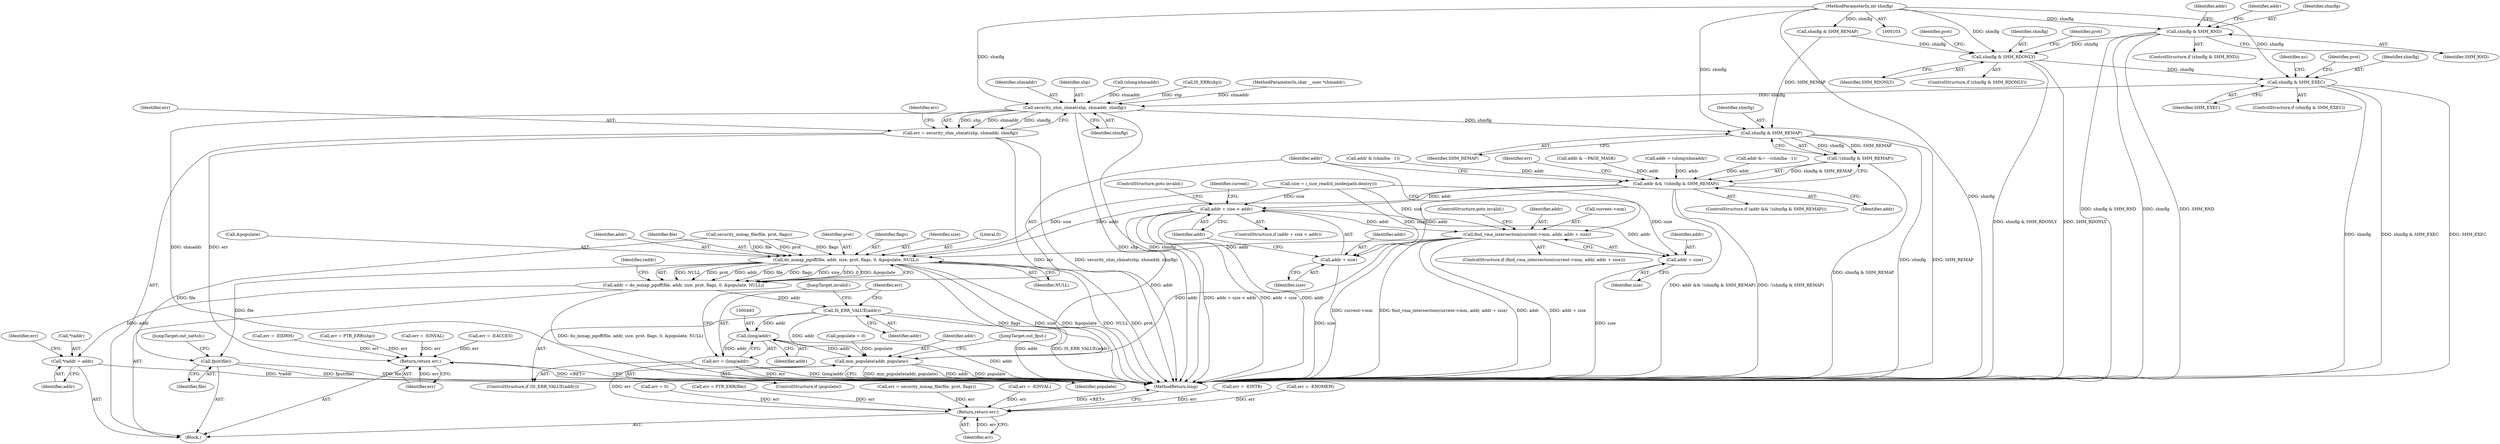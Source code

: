 digraph "1_linux_e1d35d4dc7f089e6c9c080d556feedf9c706f0c7@del" {
"1000151" [label="(Call,shmflg & SHM_RND)"];
"1000106" [label="(MethodParameterIn,int shmflg)"];
"1000182" [label="(Call,shmflg & SHM_RDONLY)"];
"1000213" [label="(Call,shmflg & SHM_EXEC)"];
"1000260" [label="(Call,security_shm_shmat(shp, shmaddr, shmflg))"];
"1000258" [label="(Call,err = security_shm_shmat(shp, shmaddr, shmflg))"];
"1000538" [label="(Return,return err;)"];
"1000433" [label="(Call,shmflg & SHM_REMAP)"];
"1000432" [label="(Call,!(shmflg & SHM_REMAP))"];
"1000430" [label="(Call,addr && !(shmflg & SHM_REMAP))"];
"1000442" [label="(Call,addr + size < addr)"];
"1000449" [label="(Call,find_vma_intersection(current->mm, addr, addr + size))"];
"1000460" [label="(Call,do_mmap_pgoff(file, addr, size, prot, flags, 0, &populate, NULL))"];
"1000458" [label="(Call,addr = do_mmap_pgoff(file, addr, size, prot, flags, 0, &populate, NULL))"];
"1000470" [label="(Call,*raddr = addr)"];
"1000478" [label="(Call,IS_ERR_VALUE(addr))"];
"1000482" [label="(Call,(long)addr)"];
"1000480" [label="(Call,err = (long)addr)"];
"1000533" [label="(Return,return err;)"];
"1000495" [label="(Call,mm_populate(addr, populate))"];
"1000499" [label="(Call,fput(file))"];
"1000454" [label="(Call,addr + size)"];
"1000443" [label="(Call,addr + size)"];
"1000454" [label="(Call,addr + size)"];
"1000262" [label="(Identifier,shmaddr)"];
"1000534" [label="(Identifier,err)"];
"1000424" [label="(Call,err = -EINTR)"];
"1000215" [label="(Identifier,SHM_EXEC)"];
"1000433" [label="(Call,shmflg & SHM_REMAP)"];
"1000470" [label="(Call,*raddr = addr)"];
"1000435" [label="(Identifier,SHM_REMAP)"];
"1000106" [label="(MethodParameterIn,int shmflg)"];
"1000123" [label="(Call,populate = 0)"];
"1000477" [label="(ControlStructure,if (IS_ERR_VALUE(addr)))"];
"1000153" [label="(Identifier,SHM_RND)"];
"1000467" [label="(Call,&populate)"];
"1000458" [label="(Call,addr = do_mmap_pgoff(file, addr, size, prot, flags, 0, &populate, NULL))"];
"1000540" [label="(MethodReturn,long)"];
"1000260" [label="(Call,security_shm_shmat(shp, shmaddr, shmflg))"];
"1000240" [label="(Call,err = PTR_ERR(shp))"];
"1000446" [label="(Identifier,addr)"];
"1000152" [label="(Identifier,shmflg)"];
"1000224" [label="(Identifier,ns)"];
"1000460" [label="(Call,do_mmap_pgoff(file, addr, size, prot, flags, 0, &populate, NULL))"];
"1000496" [label="(Identifier,addr)"];
"1000126" [label="(Call,err = -EINVAL)"];
"1000429" [label="(ControlStructure,if (addr && !(shmflg & SHM_REMAP)))"];
"1000183" [label="(Identifier,shmflg)"];
"1000500" [label="(Identifier,file)"];
"1000187" [label="(Identifier,prot)"];
"1000441" [label="(ControlStructure,if (addr + size < addr))"];
"1000438" [label="(Identifier,err)"];
"1000109" [label="(Block,)"];
"1000475" [label="(Identifier,err)"];
"1000317" [label="(Call,err = -ENOMEM)"];
"1000218" [label="(Identifier,prot)"];
"1000162" [label="(Call,addr & ~PAGE_MASK)"];
"1000408" [label="(Call,security_mmap_file(file, prot, flags))"];
"1000480" [label="(Call,err = (long)addr)"];
"1000457" [label="(ControlStructure,goto invalid;)"];
"1000214" [label="(Identifier,shmflg)"];
"1000304" [label="(Call,size = i_size_read(d_inode(path.dentry)))"];
"1000181" [label="(ControlStructure,if (shmflg & SHM_RDONLY))"];
"1000495" [label="(Call,mm_populate(addr, populate))"];
"1000459" [label="(Identifier,addr)"];
"1000445" [label="(Identifier,size)"];
"1000184" [label="(Identifier,SHM_RDONLY)"];
"1000261" [label="(Identifier,shp)"];
"1000472" [label="(Identifier,raddr)"];
"1000137" [label="(Call,addr = (ulong)shmaddr)"];
"1000485" [label="(JumpTarget,invalid:)"];
"1000462" [label="(Identifier,addr)"];
"1000198" [label="(Identifier,prot)"];
"1000453" [label="(Identifier,addr)"];
"1000154" [label="(Call,addr &= ~(shmlba - 1))"];
"1000479" [label="(Identifier,addr)"];
"1000444" [label="(Identifier,addr)"];
"1000501" [label="(JumpTarget,out_nattch:)"];
"1000493" [label="(ControlStructure,if (populate))"];
"1000473" [label="(Identifier,addr)"];
"1000538" [label="(Return,return err;)"];
"1000484" [label="(Identifier,addr)"];
"1000461" [label="(Identifier,file)"];
"1000497" [label="(Identifier,populate)"];
"1000259" [label="(Identifier,err)"];
"1000498" [label="(JumpTarget,out_fput:)"];
"1000450" [label="(Call,current->mm)"];
"1000163" [label="(Identifier,addr)"];
"1000474" [label="(Call,err = 0)"];
"1000464" [label="(Identifier,prot)"];
"1000351" [label="(Call,err = PTR_ERR(file))"];
"1000533" [label="(Return,return err;)"];
"1000150" [label="(ControlStructure,if (shmflg & SHM_RND))"];
"1000447" [label="(ControlStructure,goto invalid;)"];
"1000151" [label="(Call,shmflg & SHM_RND)"];
"1000245" [label="(Call,err = -EACCES)"];
"1000434" [label="(Identifier,shmflg)"];
"1000499" [label="(Call,fput(file))"];
"1000258" [label="(Call,err = security_shm_shmat(shp, shmaddr, shmflg))"];
"1000212" [label="(ControlStructure,if (shmflg & SHM_EXEC))"];
"1000481" [label="(Identifier,err)"];
"1000471" [label="(Call,*raddr)"];
"1000406" [label="(Call,err = security_mmap_file(file, prot, flags))"];
"1000139" [label="(Call,(ulong)shmaddr)"];
"1000430" [label="(Call,addr && !(shmflg & SHM_REMAP))"];
"1000265" [label="(Identifier,err)"];
"1000482" [label="(Call,(long)addr)"];
"1000174" [label="(Call,shmflg & SHM_REMAP)"];
"1000182" [label="(Call,shmflg & SHM_RDONLY)"];
"1000442" [label="(Call,addr + size < addr)"];
"1000437" [label="(Call,err = -EINVAL)"];
"1000478" [label="(Call,IS_ERR_VALUE(addr))"];
"1000432" [label="(Call,!(shmflg & SHM_REMAP))"];
"1000213" [label="(Call,shmflg & SHM_EXEC)"];
"1000449" [label="(Call,find_vma_intersection(current->mm, addr, addr + size))"];
"1000456" [label="(Identifier,size)"];
"1000455" [label="(Identifier,addr)"];
"1000539" [label="(Identifier,err)"];
"1000263" [label="(Identifier,shmflg)"];
"1000144" [label="(Call,addr & (shmlba - 1))"];
"1000465" [label="(Identifier,flags)"];
"1000463" [label="(Identifier,size)"];
"1000285" [label="(Call,err = -EIDRM)"];
"1000237" [label="(Call,IS_ERR(shp))"];
"1000105" [label="(MethodParameterIn,char __user *shmaddr)"];
"1000448" [label="(ControlStructure,if (find_vma_intersection(current->mm, addr, addr + size)))"];
"1000466" [label="(Literal,0)"];
"1000431" [label="(Identifier,addr)"];
"1000451" [label="(Identifier,current)"];
"1000469" [label="(Identifier,NULL)"];
"1000155" [label="(Identifier,addr)"];
"1000443" [label="(Call,addr + size)"];
"1000151" -> "1000150"  [label="AST: "];
"1000151" -> "1000153"  [label="CFG: "];
"1000152" -> "1000151"  [label="AST: "];
"1000153" -> "1000151"  [label="AST: "];
"1000155" -> "1000151"  [label="CFG: "];
"1000163" -> "1000151"  [label="CFG: "];
"1000151" -> "1000540"  [label="DDG: shmflg & SHM_RND"];
"1000151" -> "1000540"  [label="DDG: shmflg"];
"1000151" -> "1000540"  [label="DDG: SHM_RND"];
"1000106" -> "1000151"  [label="DDG: shmflg"];
"1000151" -> "1000182"  [label="DDG: shmflg"];
"1000106" -> "1000103"  [label="AST: "];
"1000106" -> "1000540"  [label="DDG: shmflg"];
"1000106" -> "1000174"  [label="DDG: shmflg"];
"1000106" -> "1000182"  [label="DDG: shmflg"];
"1000106" -> "1000213"  [label="DDG: shmflg"];
"1000106" -> "1000260"  [label="DDG: shmflg"];
"1000106" -> "1000433"  [label="DDG: shmflg"];
"1000182" -> "1000181"  [label="AST: "];
"1000182" -> "1000184"  [label="CFG: "];
"1000183" -> "1000182"  [label="AST: "];
"1000184" -> "1000182"  [label="AST: "];
"1000187" -> "1000182"  [label="CFG: "];
"1000198" -> "1000182"  [label="CFG: "];
"1000182" -> "1000540"  [label="DDG: shmflg & SHM_RDONLY"];
"1000182" -> "1000540"  [label="DDG: SHM_RDONLY"];
"1000174" -> "1000182"  [label="DDG: shmflg"];
"1000182" -> "1000213"  [label="DDG: shmflg"];
"1000213" -> "1000212"  [label="AST: "];
"1000213" -> "1000215"  [label="CFG: "];
"1000214" -> "1000213"  [label="AST: "];
"1000215" -> "1000213"  [label="AST: "];
"1000218" -> "1000213"  [label="CFG: "];
"1000224" -> "1000213"  [label="CFG: "];
"1000213" -> "1000540"  [label="DDG: shmflg"];
"1000213" -> "1000540"  [label="DDG: shmflg & SHM_EXEC"];
"1000213" -> "1000540"  [label="DDG: SHM_EXEC"];
"1000213" -> "1000260"  [label="DDG: shmflg"];
"1000260" -> "1000258"  [label="AST: "];
"1000260" -> "1000263"  [label="CFG: "];
"1000261" -> "1000260"  [label="AST: "];
"1000262" -> "1000260"  [label="AST: "];
"1000263" -> "1000260"  [label="AST: "];
"1000258" -> "1000260"  [label="CFG: "];
"1000260" -> "1000540"  [label="DDG: shmflg"];
"1000260" -> "1000540"  [label="DDG: shmaddr"];
"1000260" -> "1000540"  [label="DDG: shp"];
"1000260" -> "1000258"  [label="DDG: shp"];
"1000260" -> "1000258"  [label="DDG: shmaddr"];
"1000260" -> "1000258"  [label="DDG: shmflg"];
"1000237" -> "1000260"  [label="DDG: shp"];
"1000139" -> "1000260"  [label="DDG: shmaddr"];
"1000105" -> "1000260"  [label="DDG: shmaddr"];
"1000260" -> "1000433"  [label="DDG: shmflg"];
"1000258" -> "1000109"  [label="AST: "];
"1000259" -> "1000258"  [label="AST: "];
"1000265" -> "1000258"  [label="CFG: "];
"1000258" -> "1000540"  [label="DDG: err"];
"1000258" -> "1000540"  [label="DDG: security_shm_shmat(shp, shmaddr, shmflg)"];
"1000258" -> "1000538"  [label="DDG: err"];
"1000538" -> "1000109"  [label="AST: "];
"1000538" -> "1000539"  [label="CFG: "];
"1000539" -> "1000538"  [label="AST: "];
"1000540" -> "1000538"  [label="CFG: "];
"1000538" -> "1000540"  [label="DDG: <RET>"];
"1000539" -> "1000538"  [label="DDG: err"];
"1000285" -> "1000538"  [label="DDG: err"];
"1000126" -> "1000538"  [label="DDG: err"];
"1000245" -> "1000538"  [label="DDG: err"];
"1000240" -> "1000538"  [label="DDG: err"];
"1000433" -> "1000432"  [label="AST: "];
"1000433" -> "1000435"  [label="CFG: "];
"1000434" -> "1000433"  [label="AST: "];
"1000435" -> "1000433"  [label="AST: "];
"1000432" -> "1000433"  [label="CFG: "];
"1000433" -> "1000540"  [label="DDG: shmflg"];
"1000433" -> "1000540"  [label="DDG: SHM_REMAP"];
"1000433" -> "1000432"  [label="DDG: shmflg"];
"1000433" -> "1000432"  [label="DDG: SHM_REMAP"];
"1000174" -> "1000433"  [label="DDG: SHM_REMAP"];
"1000432" -> "1000430"  [label="AST: "];
"1000430" -> "1000432"  [label="CFG: "];
"1000432" -> "1000540"  [label="DDG: shmflg & SHM_REMAP"];
"1000432" -> "1000430"  [label="DDG: shmflg & SHM_REMAP"];
"1000430" -> "1000429"  [label="AST: "];
"1000430" -> "1000431"  [label="CFG: "];
"1000431" -> "1000430"  [label="AST: "];
"1000438" -> "1000430"  [label="CFG: "];
"1000459" -> "1000430"  [label="CFG: "];
"1000430" -> "1000540"  [label="DDG: !(shmflg & SHM_REMAP)"];
"1000430" -> "1000540"  [label="DDG: addr && !(shmflg & SHM_REMAP)"];
"1000154" -> "1000430"  [label="DDG: addr"];
"1000144" -> "1000430"  [label="DDG: addr"];
"1000137" -> "1000430"  [label="DDG: addr"];
"1000162" -> "1000430"  [label="DDG: addr"];
"1000430" -> "1000442"  [label="DDG: addr"];
"1000430" -> "1000443"  [label="DDG: addr"];
"1000430" -> "1000460"  [label="DDG: addr"];
"1000442" -> "1000441"  [label="AST: "];
"1000442" -> "1000446"  [label="CFG: "];
"1000443" -> "1000442"  [label="AST: "];
"1000446" -> "1000442"  [label="AST: "];
"1000447" -> "1000442"  [label="CFG: "];
"1000451" -> "1000442"  [label="CFG: "];
"1000442" -> "1000540"  [label="DDG: addr + size < addr"];
"1000442" -> "1000540"  [label="DDG: addr + size"];
"1000442" -> "1000540"  [label="DDG: addr"];
"1000304" -> "1000442"  [label="DDG: size"];
"1000442" -> "1000449"  [label="DDG: addr"];
"1000442" -> "1000454"  [label="DDG: addr"];
"1000442" -> "1000495"  [label="DDG: addr"];
"1000449" -> "1000448"  [label="AST: "];
"1000449" -> "1000454"  [label="CFG: "];
"1000450" -> "1000449"  [label="AST: "];
"1000453" -> "1000449"  [label="AST: "];
"1000454" -> "1000449"  [label="AST: "];
"1000457" -> "1000449"  [label="CFG: "];
"1000459" -> "1000449"  [label="CFG: "];
"1000449" -> "1000540"  [label="DDG: current->mm"];
"1000449" -> "1000540"  [label="DDG: find_vma_intersection(current->mm, addr, addr + size)"];
"1000449" -> "1000540"  [label="DDG: addr"];
"1000449" -> "1000540"  [label="DDG: addr + size"];
"1000304" -> "1000449"  [label="DDG: size"];
"1000449" -> "1000460"  [label="DDG: addr"];
"1000449" -> "1000495"  [label="DDG: addr"];
"1000460" -> "1000458"  [label="AST: "];
"1000460" -> "1000469"  [label="CFG: "];
"1000461" -> "1000460"  [label="AST: "];
"1000462" -> "1000460"  [label="AST: "];
"1000463" -> "1000460"  [label="AST: "];
"1000464" -> "1000460"  [label="AST: "];
"1000465" -> "1000460"  [label="AST: "];
"1000466" -> "1000460"  [label="AST: "];
"1000467" -> "1000460"  [label="AST: "];
"1000469" -> "1000460"  [label="AST: "];
"1000458" -> "1000460"  [label="CFG: "];
"1000460" -> "1000540"  [label="DDG: flags"];
"1000460" -> "1000540"  [label="DDG: size"];
"1000460" -> "1000540"  [label="DDG: &populate"];
"1000460" -> "1000540"  [label="DDG: NULL"];
"1000460" -> "1000540"  [label="DDG: prot"];
"1000460" -> "1000458"  [label="DDG: NULL"];
"1000460" -> "1000458"  [label="DDG: prot"];
"1000460" -> "1000458"  [label="DDG: addr"];
"1000460" -> "1000458"  [label="DDG: file"];
"1000460" -> "1000458"  [label="DDG: flags"];
"1000460" -> "1000458"  [label="DDG: size"];
"1000460" -> "1000458"  [label="DDG: 0"];
"1000460" -> "1000458"  [label="DDG: &populate"];
"1000408" -> "1000460"  [label="DDG: file"];
"1000408" -> "1000460"  [label="DDG: prot"];
"1000408" -> "1000460"  [label="DDG: flags"];
"1000304" -> "1000460"  [label="DDG: size"];
"1000460" -> "1000499"  [label="DDG: file"];
"1000458" -> "1000109"  [label="AST: "];
"1000459" -> "1000458"  [label="AST: "];
"1000472" -> "1000458"  [label="CFG: "];
"1000458" -> "1000540"  [label="DDG: do_mmap_pgoff(file, addr, size, prot, flags, 0, &populate, NULL)"];
"1000458" -> "1000470"  [label="DDG: addr"];
"1000458" -> "1000478"  [label="DDG: addr"];
"1000470" -> "1000109"  [label="AST: "];
"1000470" -> "1000473"  [label="CFG: "];
"1000471" -> "1000470"  [label="AST: "];
"1000473" -> "1000470"  [label="AST: "];
"1000475" -> "1000470"  [label="CFG: "];
"1000470" -> "1000540"  [label="DDG: *raddr"];
"1000478" -> "1000477"  [label="AST: "];
"1000478" -> "1000479"  [label="CFG: "];
"1000479" -> "1000478"  [label="AST: "];
"1000481" -> "1000478"  [label="CFG: "];
"1000485" -> "1000478"  [label="CFG: "];
"1000478" -> "1000540"  [label="DDG: addr"];
"1000478" -> "1000540"  [label="DDG: IS_ERR_VALUE(addr)"];
"1000478" -> "1000482"  [label="DDG: addr"];
"1000478" -> "1000495"  [label="DDG: addr"];
"1000482" -> "1000480"  [label="AST: "];
"1000482" -> "1000484"  [label="CFG: "];
"1000483" -> "1000482"  [label="AST: "];
"1000484" -> "1000482"  [label="AST: "];
"1000480" -> "1000482"  [label="CFG: "];
"1000482" -> "1000540"  [label="DDG: addr"];
"1000482" -> "1000480"  [label="DDG: addr"];
"1000482" -> "1000495"  [label="DDG: addr"];
"1000480" -> "1000477"  [label="AST: "];
"1000481" -> "1000480"  [label="AST: "];
"1000485" -> "1000480"  [label="CFG: "];
"1000480" -> "1000540"  [label="DDG: err"];
"1000480" -> "1000540"  [label="DDG: (long)addr"];
"1000480" -> "1000533"  [label="DDG: err"];
"1000533" -> "1000109"  [label="AST: "];
"1000533" -> "1000534"  [label="CFG: "];
"1000534" -> "1000533"  [label="AST: "];
"1000540" -> "1000533"  [label="CFG: "];
"1000533" -> "1000540"  [label="DDG: <RET>"];
"1000534" -> "1000533"  [label="DDG: err"];
"1000317" -> "1000533"  [label="DDG: err"];
"1000406" -> "1000533"  [label="DDG: err"];
"1000437" -> "1000533"  [label="DDG: err"];
"1000424" -> "1000533"  [label="DDG: err"];
"1000474" -> "1000533"  [label="DDG: err"];
"1000351" -> "1000533"  [label="DDG: err"];
"1000495" -> "1000493"  [label="AST: "];
"1000495" -> "1000497"  [label="CFG: "];
"1000496" -> "1000495"  [label="AST: "];
"1000497" -> "1000495"  [label="AST: "];
"1000498" -> "1000495"  [label="CFG: "];
"1000495" -> "1000540"  [label="DDG: addr"];
"1000495" -> "1000540"  [label="DDG: populate"];
"1000495" -> "1000540"  [label="DDG: mm_populate(addr, populate)"];
"1000123" -> "1000495"  [label="DDG: populate"];
"1000499" -> "1000109"  [label="AST: "];
"1000499" -> "1000500"  [label="CFG: "];
"1000500" -> "1000499"  [label="AST: "];
"1000501" -> "1000499"  [label="CFG: "];
"1000499" -> "1000540"  [label="DDG: fput(file)"];
"1000499" -> "1000540"  [label="DDG: file"];
"1000408" -> "1000499"  [label="DDG: file"];
"1000454" -> "1000456"  [label="CFG: "];
"1000455" -> "1000454"  [label="AST: "];
"1000456" -> "1000454"  [label="AST: "];
"1000454" -> "1000540"  [label="DDG: size"];
"1000304" -> "1000454"  [label="DDG: size"];
"1000443" -> "1000445"  [label="CFG: "];
"1000444" -> "1000443"  [label="AST: "];
"1000445" -> "1000443"  [label="AST: "];
"1000446" -> "1000443"  [label="CFG: "];
"1000443" -> "1000540"  [label="DDG: size"];
"1000304" -> "1000443"  [label="DDG: size"];
}

